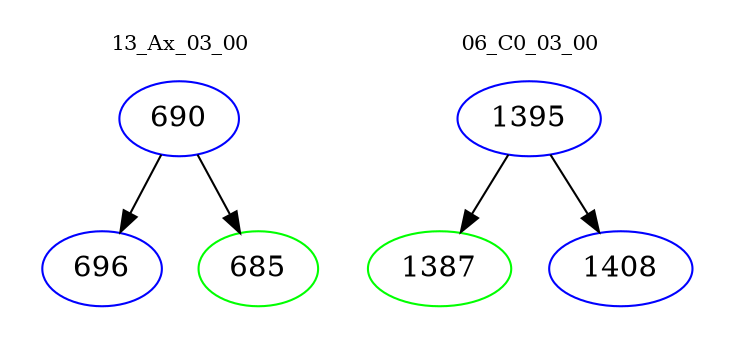digraph{
subgraph cluster_0 {
color = white
label = "13_Ax_03_00";
fontsize=10;
T0_690 [label="690", color="blue"]
T0_690 -> T0_696 [color="black"]
T0_696 [label="696", color="blue"]
T0_690 -> T0_685 [color="black"]
T0_685 [label="685", color="green"]
}
subgraph cluster_1 {
color = white
label = "06_C0_03_00";
fontsize=10;
T1_1395 [label="1395", color="blue"]
T1_1395 -> T1_1387 [color="black"]
T1_1387 [label="1387", color="green"]
T1_1395 -> T1_1408 [color="black"]
T1_1408 [label="1408", color="blue"]
}
}
